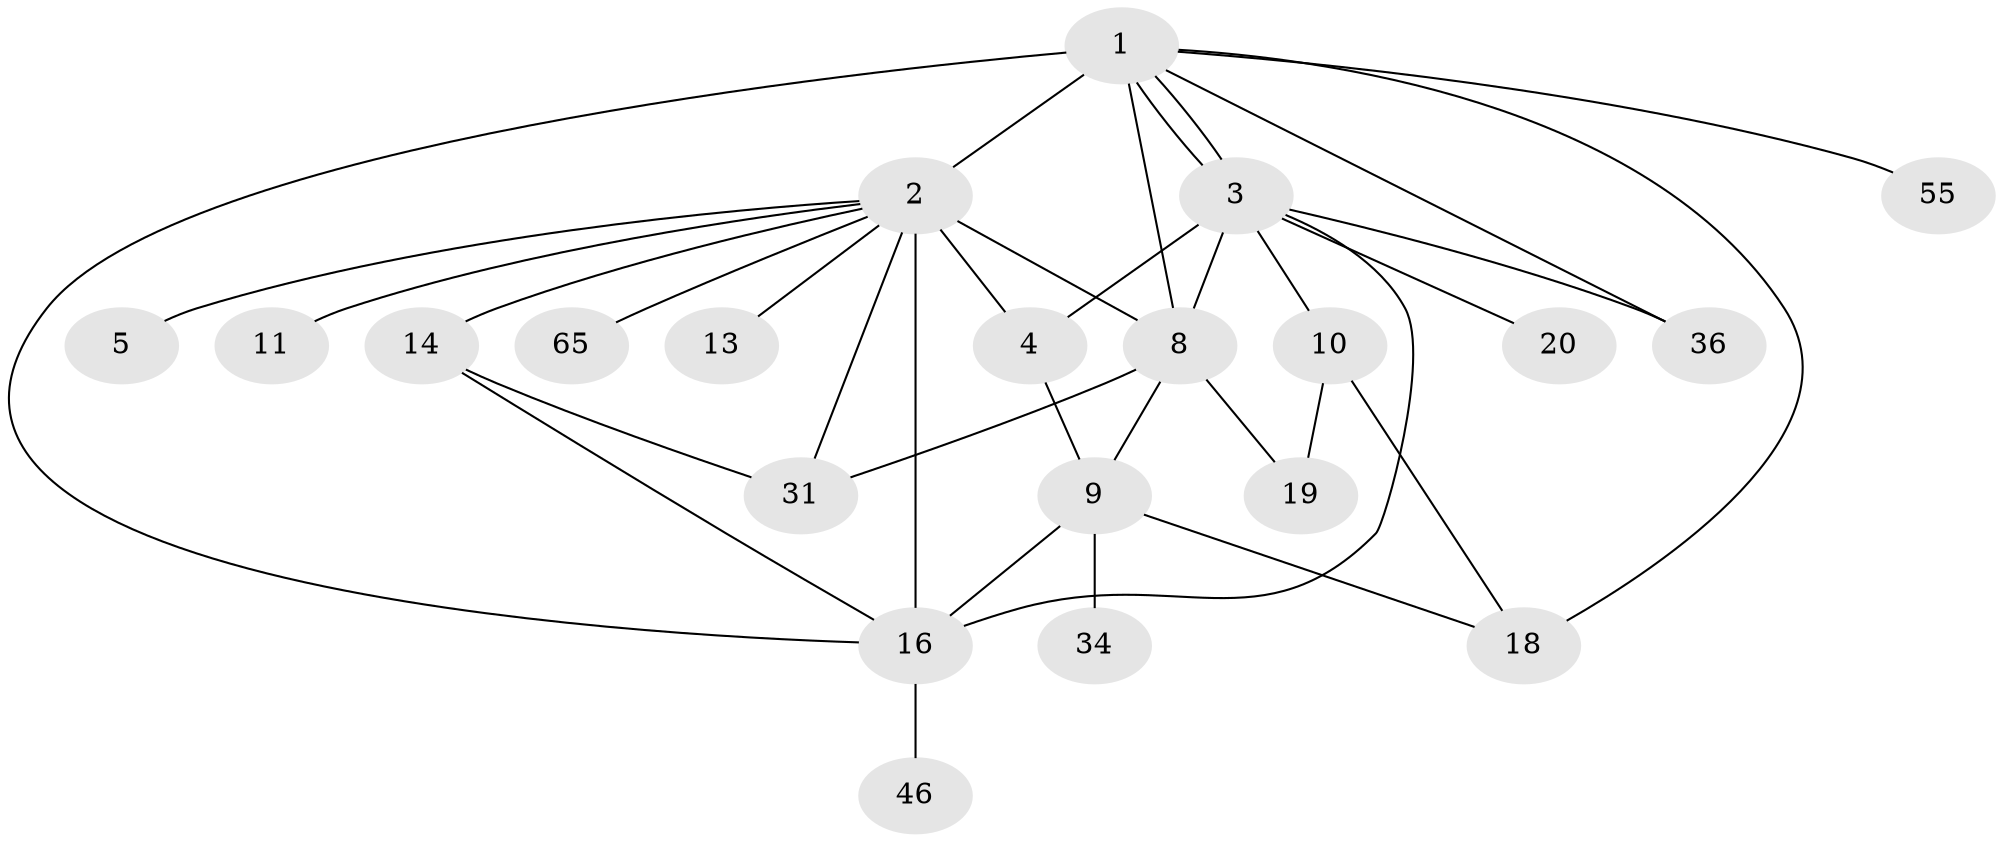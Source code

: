 // original degree distribution, {10: 0.014084507042253521, 12: 0.04225352112676056, 9: 0.014084507042253521, 5: 0.028169014084507043, 2: 0.2112676056338028, 7: 0.014084507042253521, 3: 0.14084507042253522, 6: 0.028169014084507043, 1: 0.4507042253521127, 4: 0.056338028169014086}
// Generated by graph-tools (version 1.1) at 2025/18/03/04/25 18:18:07]
// undirected, 21 vertices, 35 edges
graph export_dot {
graph [start="1"]
  node [color=gray90,style=filled];
  1 [super="+7+42"];
  2 [super="+25+28+6"];
  3 [super="+17+29+43+15"];
  4 [super="+38+47"];
  5;
  8 [super="+12"];
  9 [super="+32"];
  10 [super="+70+21"];
  11;
  13 [super="+52"];
  14 [super="+35"];
  16 [super="+26+48+56+69+41+23"];
  18 [super="+53"];
  19;
  20;
  31 [super="+51"];
  34;
  36 [super="+45"];
  46;
  55;
  65;
  1 -- 2 [weight=4];
  1 -- 3 [weight=2];
  1 -- 3;
  1 -- 8 [weight=2];
  1 -- 16 [weight=2];
  1 -- 18;
  1 -- 36;
  1 -- 55;
  2 -- 5 [weight=2];
  2 -- 11;
  2 -- 13;
  2 -- 16 [weight=2];
  2 -- 65;
  2 -- 8 [weight=2];
  2 -- 4;
  2 -- 14;
  2 -- 31;
  3 -- 4;
  3 -- 10;
  3 -- 20;
  3 -- 36;
  3 -- 8 [weight=2];
  3 -- 16;
  4 -- 9;
  8 -- 19;
  8 -- 9;
  8 -- 31;
  9 -- 16;
  9 -- 34;
  9 -- 18;
  10 -- 19;
  10 -- 18;
  14 -- 31;
  14 -- 16;
  16 -- 46;
}
